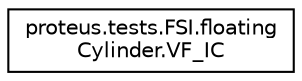 digraph "Graphical Class Hierarchy"
{
 // LATEX_PDF_SIZE
  edge [fontname="Helvetica",fontsize="10",labelfontname="Helvetica",labelfontsize="10"];
  node [fontname="Helvetica",fontsize="10",shape=record];
  rankdir="LR";
  Node0 [label="proteus.tests.FSI.floating\lCylinder.VF_IC",height=0.2,width=0.4,color="black", fillcolor="white", style="filled",URL="$d7/d50/classproteus_1_1tests_1_1FSI_1_1floatingCylinder_1_1VF__IC.html",tooltip=" "];
}
